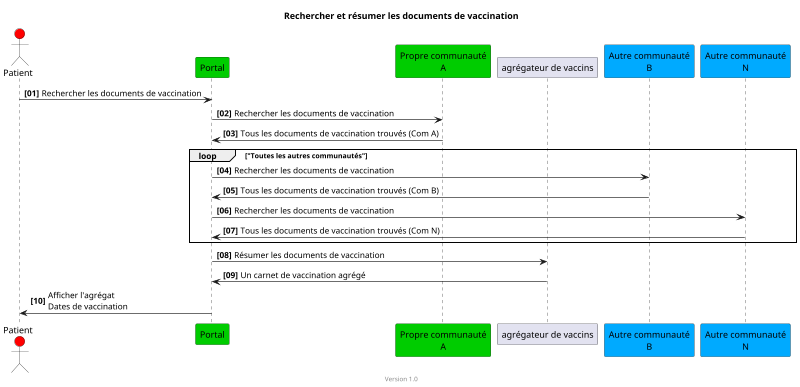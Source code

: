 @startuml
title Rechercher et résumer les documents de vaccination
footer Version 1.0
skinparam responseMessageBelowArrow true
scale max 800 width

actor Patient #red
participant "Portal" #00CC00
participant "Propre communauté\nA" #00CC00

participant "agrégateur de vaccins"
participant "Autre communauté\nB" #00aaff
participant "Autre communauté\nN" #00aaff


autonumber "<b>[00]"
Patient -> "Portal": Rechercher les documents de vaccination
"Portal" -> "Propre communauté\nA": Rechercher les documents de vaccination
"Propre communauté\nA" -> "Portal": Tous les documents de vaccination trouvés (Com A)
loop "Toutes les autres communautés"
"Portal" -> "Autre communauté\nB": Rechercher les documents de vaccination
"Autre communauté\nB" -> "Portal": Tous les documents de vaccination trouvés (Com B)

"Portal" -> "Autre communauté\nN": Rechercher les documents de vaccination
"Autre communauté\nN" -> "Portal": Tous les documents de vaccination trouvés (Com N)
end
"Portal" -> "agrégateur de vaccins": Résumer les documents de vaccination
"agrégateur de vaccins" ->  "Portal": Un carnet de vaccination agrégé
"Portal" -> Patient: Afficher l'agrégat\nDates de vaccination

@enduml
